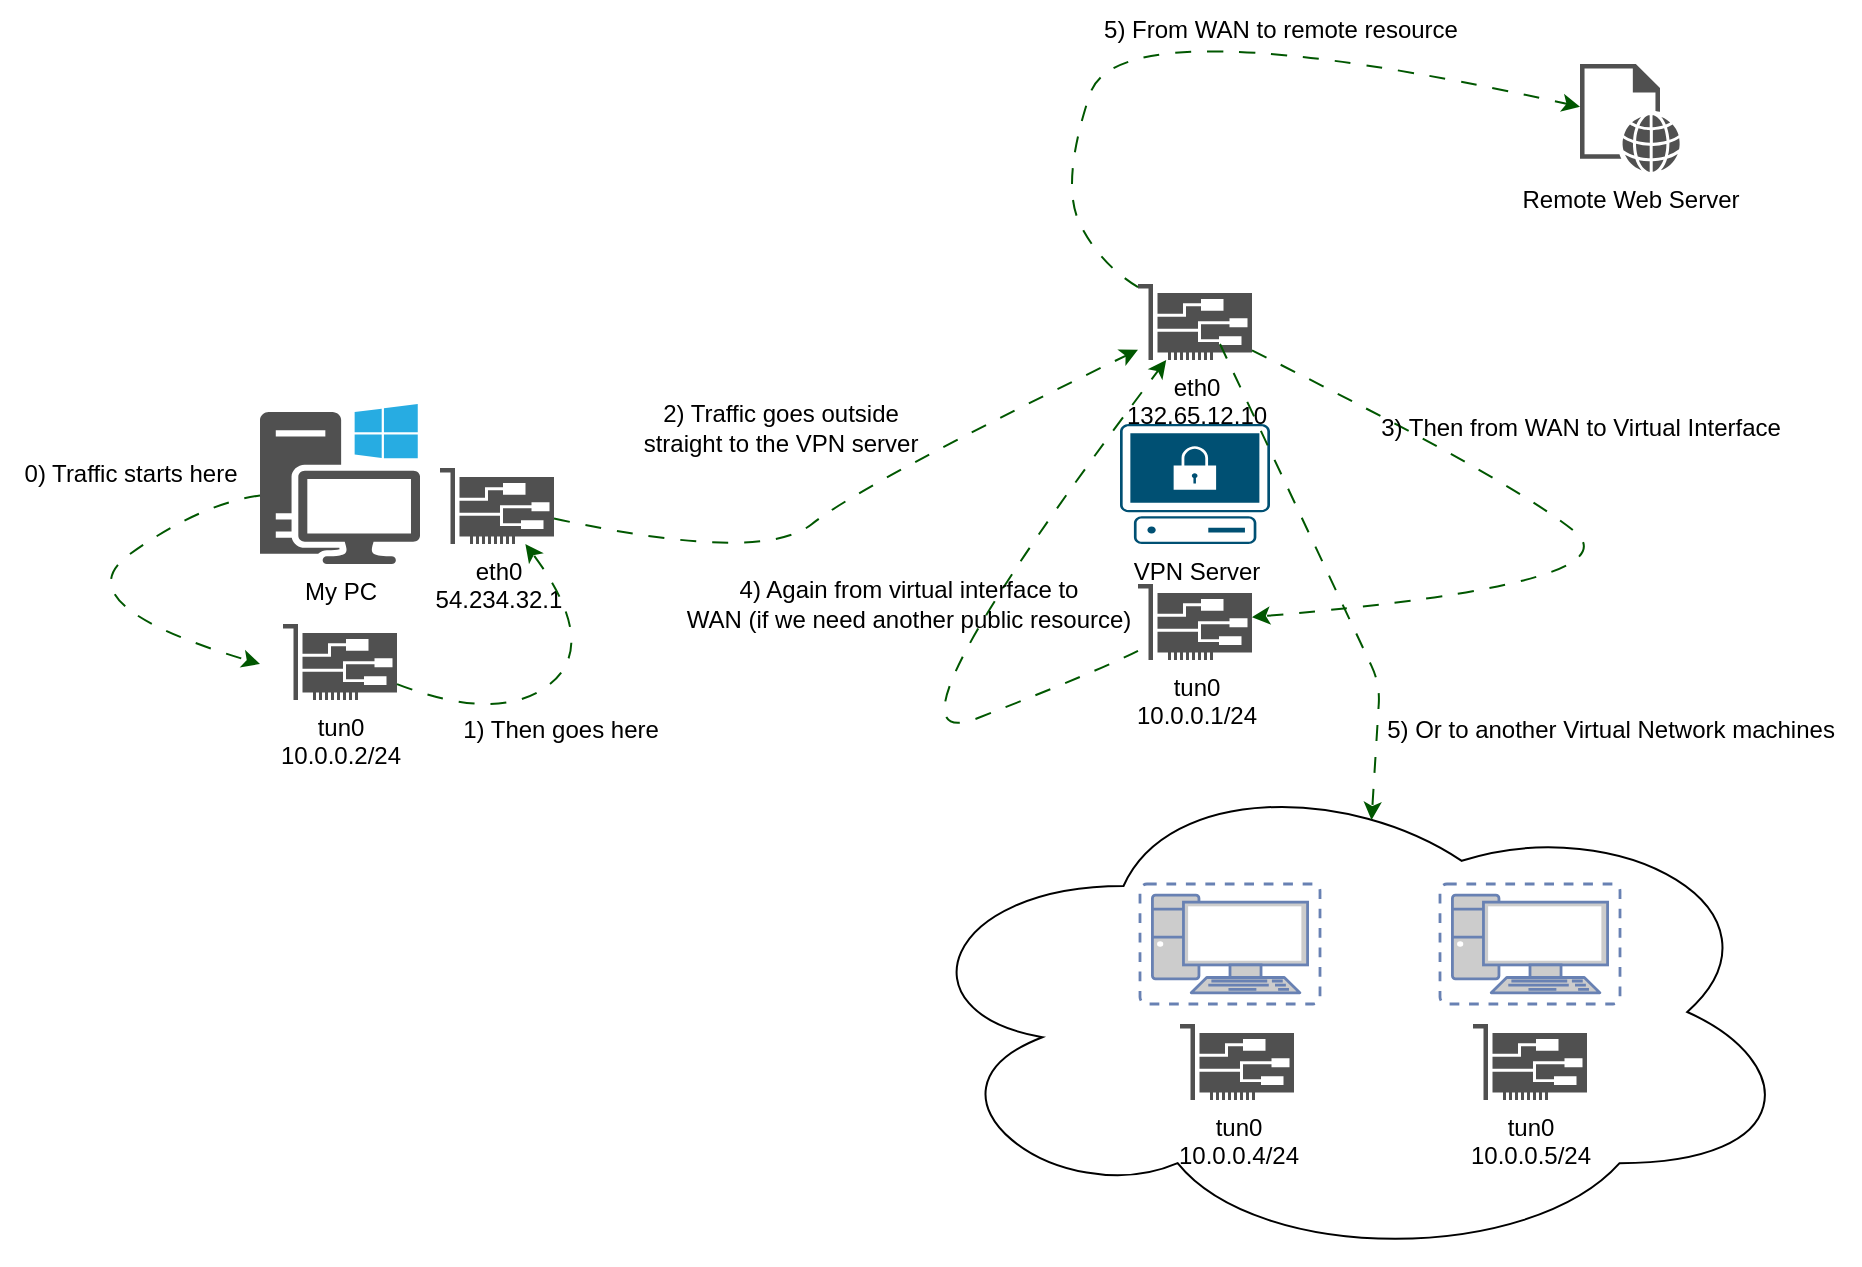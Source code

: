 <mxfile version="21.3.8" type="github">
  <diagram name="Page-1" id="ahk14qOgWb5BnK4jDoPu">
    <mxGraphModel dx="1781" dy="647" grid="1" gridSize="10" guides="1" tooltips="1" connect="1" arrows="1" fold="1" page="1" pageScale="1" pageWidth="827" pageHeight="1169" math="0" shadow="0">
      <root>
        <mxCell id="0" />
        <mxCell id="1" parent="0" />
        <mxCell id="t2J68xa6cFNO4QLSiprF-39" value="" style="ellipse;shape=cloud;whiteSpace=wrap;html=1;" vertex="1" parent="1">
          <mxGeometry x="409" y="388" width="451" height="252" as="geometry" />
        </mxCell>
        <mxCell id="t2J68xa6cFNO4QLSiprF-1" value="My PC" style="sketch=0;pointerEvents=1;shadow=0;dashed=0;html=1;strokeColor=none;fillColor=#505050;labelPosition=center;verticalLabelPosition=bottom;verticalAlign=top;outlineConnect=0;align=center;shape=mxgraph.office.devices.workstation_pc;" vertex="1" parent="1">
          <mxGeometry x="90" y="210" width="80" height="80" as="geometry" />
        </mxCell>
        <mxCell id="t2J68xa6cFNO4QLSiprF-2" value="VPN Server" style="points=[[0.02,0.015,0],[0.5,0,0],[0.98,0.015,0],[1,0.38,0],[0.895,0.98,0],[0.5,1,0],[0.105,0.98,0],[0,0.38,0]];verticalLabelPosition=bottom;sketch=0;html=1;verticalAlign=top;aspect=fixed;align=center;pointerEvents=1;shape=mxgraph.cisco19.secure_endpoint_pc;fillColor=#005073;strokeColor=none;" vertex="1" parent="1">
          <mxGeometry x="520" y="220" width="75" height="60" as="geometry" />
        </mxCell>
        <mxCell id="t2J68xa6cFNO4QLSiprF-3" value="" style="fontColor=#0066CC;verticalAlign=top;verticalLabelPosition=bottom;labelPosition=center;align=center;html=1;outlineConnect=0;fillColor=#CCCCCC;strokeColor=#6881B3;gradientColor=none;gradientDirection=north;strokeWidth=2;shape=mxgraph.networks.virtual_pc;" vertex="1" parent="1">
          <mxGeometry x="530" y="450" width="90" height="60" as="geometry" />
        </mxCell>
        <mxCell id="t2J68xa6cFNO4QLSiprF-6" value="Remote Web Server" style="sketch=0;pointerEvents=1;shadow=0;dashed=0;html=1;strokeColor=none;fillColor=#505050;labelPosition=center;verticalLabelPosition=bottom;verticalAlign=top;outlineConnect=0;align=center;shape=mxgraph.office.concepts.web_page;" vertex="1" parent="1">
          <mxGeometry x="750" y="40" width="50" height="54" as="geometry" />
        </mxCell>
        <mxCell id="t2J68xa6cFNO4QLSiprF-7" value="tun0&lt;br&gt;10.0.0.2/24" style="sketch=0;pointerEvents=1;shadow=0;dashed=0;html=1;strokeColor=none;fillColor=#505050;labelPosition=center;verticalLabelPosition=bottom;verticalAlign=top;outlineConnect=0;align=center;shape=mxgraph.office.devices.nic;" vertex="1" parent="1">
          <mxGeometry x="101.5" y="320" width="57" height="38" as="geometry" />
        </mxCell>
        <mxCell id="t2J68xa6cFNO4QLSiprF-8" value="eth0&lt;br&gt;54.234.32.1" style="sketch=0;pointerEvents=1;shadow=0;dashed=0;html=1;strokeColor=none;fillColor=#505050;labelPosition=center;verticalLabelPosition=bottom;verticalAlign=top;outlineConnect=0;align=center;shape=mxgraph.office.devices.nic;" vertex="1" parent="1">
          <mxGeometry x="180" y="242" width="57" height="38" as="geometry" />
        </mxCell>
        <mxCell id="t2J68xa6cFNO4QLSiprF-11" value="tun0&lt;br&gt;10.0.0.4/24" style="sketch=0;pointerEvents=1;shadow=0;dashed=0;html=1;strokeColor=none;fillColor=#505050;labelPosition=center;verticalLabelPosition=bottom;verticalAlign=top;outlineConnect=0;align=center;shape=mxgraph.office.devices.nic;" vertex="1" parent="1">
          <mxGeometry x="550" y="520" width="57" height="38" as="geometry" />
        </mxCell>
        <mxCell id="t2J68xa6cFNO4QLSiprF-12" value="tun0&lt;br&gt;10.0.0.5/24" style="sketch=0;pointerEvents=1;shadow=0;dashed=0;html=1;strokeColor=none;fillColor=#505050;labelPosition=center;verticalLabelPosition=bottom;verticalAlign=top;outlineConnect=0;align=center;shape=mxgraph.office.devices.nic;" vertex="1" parent="1">
          <mxGeometry x="696.5" y="520" width="57" height="38" as="geometry" />
        </mxCell>
        <mxCell id="t2J68xa6cFNO4QLSiprF-15" value="tun0&lt;br&gt;10.0.0.1/24" style="sketch=0;pointerEvents=1;shadow=0;dashed=0;html=1;strokeColor=none;fillColor=#505050;labelPosition=center;verticalLabelPosition=bottom;verticalAlign=top;outlineConnect=0;align=center;shape=mxgraph.office.devices.nic;" vertex="1" parent="1">
          <mxGeometry x="529" y="300" width="57" height="38" as="geometry" />
        </mxCell>
        <mxCell id="t2J68xa6cFNO4QLSiprF-16" value="eth0&lt;br&gt;132.65.12.10" style="sketch=0;pointerEvents=1;shadow=0;dashed=0;html=1;strokeColor=none;fillColor=#505050;labelPosition=center;verticalLabelPosition=bottom;verticalAlign=top;outlineConnect=0;align=center;shape=mxgraph.office.devices.nic;" vertex="1" parent="1">
          <mxGeometry x="529" y="150" width="57" height="38" as="geometry" />
        </mxCell>
        <mxCell id="t2J68xa6cFNO4QLSiprF-17" value="" style="endArrow=classic;html=1;dashed=1;dashPattern=8 8;curved=1;fillColor=#008a00;strokeColor=#005700;" edge="1" parent="1" source="t2J68xa6cFNO4QLSiprF-1">
          <mxGeometry width="50" height="50" relative="1" as="geometry">
            <mxPoint x="10" y="260" as="sourcePoint" />
            <mxPoint x="90" y="340" as="targetPoint" />
            <Array as="points">
              <mxPoint x="60" y="260" />
              <mxPoint x="-10" y="310" />
            </Array>
          </mxGeometry>
        </mxCell>
        <mxCell id="t2J68xa6cFNO4QLSiprF-19" value="" style="endArrow=classic;html=1;dashed=1;dashPattern=8 8;curved=1;fillColor=#008a00;strokeColor=#005700;" edge="1" parent="1" source="t2J68xa6cFNO4QLSiprF-7" target="t2J68xa6cFNO4QLSiprF-8">
          <mxGeometry width="50" height="50" relative="1" as="geometry">
            <mxPoint x="270" y="366" as="sourcePoint" />
            <mxPoint x="270" y="450" as="targetPoint" />
            <Array as="points">
              <mxPoint x="210" y="370" />
              <mxPoint x="260" y="330" />
            </Array>
          </mxGeometry>
        </mxCell>
        <mxCell id="t2J68xa6cFNO4QLSiprF-20" value="0) Traffic starts here" style="text;html=1;align=center;verticalAlign=middle;resizable=0;points=[];autosize=1;strokeColor=none;fillColor=none;" vertex="1" parent="1">
          <mxGeometry x="-40" y="230" width="130" height="30" as="geometry" />
        </mxCell>
        <mxCell id="t2J68xa6cFNO4QLSiprF-21" value="1) Then goes here" style="text;html=1;align=center;verticalAlign=middle;resizable=0;points=[];autosize=1;strokeColor=none;fillColor=none;" vertex="1" parent="1">
          <mxGeometry x="180" y="358" width="120" height="30" as="geometry" />
        </mxCell>
        <mxCell id="t2J68xa6cFNO4QLSiprF-23" value="" style="endArrow=classic;html=1;dashed=1;dashPattern=8 8;curved=1;fillColor=#008a00;strokeColor=#005700;" edge="1" parent="1" source="t2J68xa6cFNO4QLSiprF-8" target="t2J68xa6cFNO4QLSiprF-16">
          <mxGeometry width="50" height="50" relative="1" as="geometry">
            <mxPoint x="290" y="270" as="sourcePoint" />
            <mxPoint x="354" y="200" as="targetPoint" />
            <Array as="points">
              <mxPoint x="341" y="290" />
              <mxPoint x="391" y="250" />
            </Array>
          </mxGeometry>
        </mxCell>
        <mxCell id="t2J68xa6cFNO4QLSiprF-24" value="2) Traffic goes outside &lt;br&gt;straight to the VPN server" style="text;html=1;align=center;verticalAlign=middle;resizable=0;points=[];autosize=1;strokeColor=none;fillColor=none;" vertex="1" parent="1">
          <mxGeometry x="270" y="202" width="160" height="40" as="geometry" />
        </mxCell>
        <mxCell id="t2J68xa6cFNO4QLSiprF-25" value="" style="endArrow=classic;html=1;dashed=1;dashPattern=8 8;curved=1;fillColor=#008a00;strokeColor=#005700;" edge="1" parent="1" source="t2J68xa6cFNO4QLSiprF-16" target="t2J68xa6cFNO4QLSiprF-15">
          <mxGeometry width="50" height="50" relative="1" as="geometry">
            <mxPoint x="610" y="224" as="sourcePoint" />
            <mxPoint x="902" y="140" as="targetPoint" />
            <Array as="points">
              <mxPoint x="714" y="247" />
              <mxPoint x="780" y="300" />
            </Array>
          </mxGeometry>
        </mxCell>
        <mxCell id="t2J68xa6cFNO4QLSiprF-26" value="3) Then from WAN to Virtual Interface" style="text;html=1;align=center;verticalAlign=middle;resizable=0;points=[];autosize=1;strokeColor=none;fillColor=none;" vertex="1" parent="1">
          <mxGeometry x="640" y="207" width="220" height="30" as="geometry" />
        </mxCell>
        <mxCell id="t2J68xa6cFNO4QLSiprF-29" value="" style="endArrow=classic;html=1;dashed=1;dashPattern=8 8;curved=1;fillColor=#008a00;strokeColor=#005700;" edge="1" parent="1" source="t2J68xa6cFNO4QLSiprF-15" target="t2J68xa6cFNO4QLSiprF-16">
          <mxGeometry width="50" height="50" relative="1" as="geometry">
            <mxPoint x="380" y="280" as="sourcePoint" />
            <mxPoint x="410" y="290" as="targetPoint" />
            <Array as="points">
              <mxPoint x="508" y="344" />
              <mxPoint x="390" y="390" />
            </Array>
          </mxGeometry>
        </mxCell>
        <mxCell id="t2J68xa6cFNO4QLSiprF-30" value="4) Again from virtual interface to &lt;br&gt;WAN (if we need another public resource)" style="text;html=1;align=center;verticalAlign=middle;resizable=0;points=[];autosize=1;strokeColor=none;fillColor=none;" vertex="1" parent="1">
          <mxGeometry x="289" y="290" width="250" height="40" as="geometry" />
        </mxCell>
        <mxCell id="t2J68xa6cFNO4QLSiprF-31" value="" style="endArrow=classic;html=1;dashed=1;dashPattern=8 8;curved=1;fillColor=#008a00;strokeColor=#005700;" edge="1" parent="1" source="t2J68xa6cFNO4QLSiprF-16" target="t2J68xa6cFNO4QLSiprF-6">
          <mxGeometry width="50" height="50" relative="1" as="geometry">
            <mxPoint x="598" y="75" as="sourcePoint" />
            <mxPoint x="612" y="-70" as="targetPoint" />
            <Array as="points">
              <mxPoint x="510" y="140" />
              <mxPoint x="490" y="100" />
              <mxPoint x="520" y="10" />
            </Array>
          </mxGeometry>
        </mxCell>
        <mxCell id="t2J68xa6cFNO4QLSiprF-32" value="5) From WAN to remote resource" style="text;html=1;align=center;verticalAlign=middle;resizable=0;points=[];autosize=1;strokeColor=none;fillColor=none;" vertex="1" parent="1">
          <mxGeometry x="500" y="8" width="200" height="30" as="geometry" />
        </mxCell>
        <mxCell id="t2J68xa6cFNO4QLSiprF-34" value="" style="endArrow=classic;html=1;dashed=1;dashPattern=8 8;fillColor=#008a00;strokeColor=#005700;entryX=0.525;entryY=0.119;entryDx=0;entryDy=0;entryPerimeter=0;" edge="1" parent="1" target="t2J68xa6cFNO4QLSiprF-39">
          <mxGeometry width="50" height="50" relative="1" as="geometry">
            <mxPoint x="570" y="180" as="sourcePoint" />
            <mxPoint x="770" y="440" as="targetPoint" />
            <Array as="points">
              <mxPoint x="650" y="350" />
            </Array>
          </mxGeometry>
        </mxCell>
        <mxCell id="t2J68xa6cFNO4QLSiprF-38" value="5) Or to another Virtual Network machines" style="text;html=1;align=center;verticalAlign=middle;resizable=0;points=[];autosize=1;strokeColor=none;fillColor=none;" vertex="1" parent="1">
          <mxGeometry x="640" y="358" width="250" height="30" as="geometry" />
        </mxCell>
        <mxCell id="t2J68xa6cFNO4QLSiprF-5" value="" style="fontColor=#0066CC;verticalAlign=top;verticalLabelPosition=bottom;labelPosition=center;align=center;html=1;outlineConnect=0;fillColor=#CCCCCC;strokeColor=#6881B3;gradientColor=none;gradientDirection=north;strokeWidth=2;shape=mxgraph.networks.virtual_pc;" vertex="1" parent="1">
          <mxGeometry x="680" y="450" width="90" height="60" as="geometry" />
        </mxCell>
      </root>
    </mxGraphModel>
  </diagram>
</mxfile>
